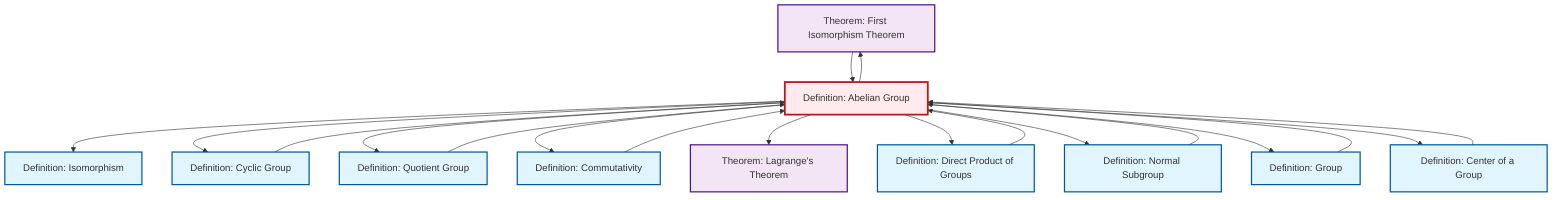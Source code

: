graph TD
    classDef definition fill:#e1f5fe,stroke:#01579b,stroke-width:2px
    classDef theorem fill:#f3e5f5,stroke:#4a148c,stroke-width:2px
    classDef axiom fill:#fff3e0,stroke:#e65100,stroke-width:2px
    classDef example fill:#e8f5e9,stroke:#1b5e20,stroke-width:2px
    classDef current fill:#ffebee,stroke:#b71c1c,stroke-width:3px
    def-isomorphism["Definition: Isomorphism"]:::definition
    thm-first-isomorphism["Theorem: First Isomorphism Theorem"]:::theorem
    thm-lagrange["Theorem: Lagrange's Theorem"]:::theorem
    def-direct-product["Definition: Direct Product of Groups"]:::definition
    def-quotient-group["Definition: Quotient Group"]:::definition
    def-group["Definition: Group"]:::definition
    def-center-of-group["Definition: Center of a Group"]:::definition
    def-abelian-group["Definition: Abelian Group"]:::definition
    def-commutativity["Definition: Commutativity"]:::definition
    def-cyclic-group["Definition: Cyclic Group"]:::definition
    def-normal-subgroup["Definition: Normal Subgroup"]:::definition
    def-abelian-group --> def-isomorphism
    def-group --> def-abelian-group
    def-abelian-group --> def-cyclic-group
    def-direct-product --> def-abelian-group
    def-abelian-group --> def-quotient-group
    def-center-of-group --> def-abelian-group
    def-abelian-group --> def-commutativity
    def-abelian-group --> thm-lagrange
    def-abelian-group --> thm-first-isomorphism
    def-abelian-group --> def-direct-product
    def-abelian-group --> def-normal-subgroup
    def-normal-subgroup --> def-abelian-group
    def-quotient-group --> def-abelian-group
    thm-first-isomorphism --> def-abelian-group
    def-abelian-group --> def-group
    def-commutativity --> def-abelian-group
    def-cyclic-group --> def-abelian-group
    def-abelian-group --> def-center-of-group
    class def-abelian-group current